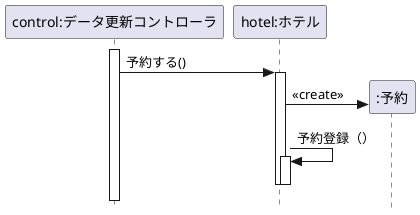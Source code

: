 @startuml
hide footbox
skinparam style strictuml /' 厳密なUMLに準拠する '/

participant "control:データ更新コントローラ" as control
participant "hotel:ホテル" as hotel

activate control
control -> hotel : 予約する()
create ":予約" as yoyaku
activate hotel
hotel -> yoyaku : <<create>>
  hotel -> hotel : 予約登録（）
  activate hotel
  deactivate hotel

deactivate hotel


@enduml

